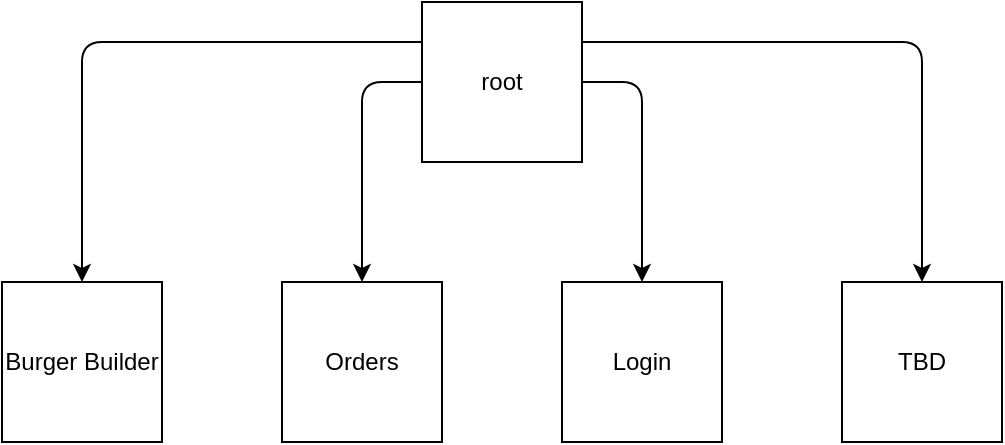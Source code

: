 <mxfile version="13.1.3">
    <diagram id="6hGFLwfOUW9BJ-s0fimq" name="Page-1">
        <mxGraphModel dx="1076" dy="648" grid="1" gridSize="10" guides="1" tooltips="1" connect="1" arrows="1" fold="1" page="1" pageScale="1" pageWidth="827" pageHeight="1169" math="0" shadow="0">
            <root>
                <mxCell id="0"/>
                <mxCell id="1" parent="0"/>
                <mxCell id="2" value="root" style="whiteSpace=wrap;html=1;aspect=fixed;" vertex="1" parent="1">
                    <mxGeometry x="360" y="60" width="80" height="80" as="geometry"/>
                </mxCell>
                <mxCell id="5" value="TBD" style="whiteSpace=wrap;html=1;aspect=fixed;" vertex="1" parent="1">
                    <mxGeometry x="570" y="200" width="80" height="80" as="geometry"/>
                </mxCell>
                <mxCell id="6" value="Login" style="whiteSpace=wrap;html=1;aspect=fixed;" vertex="1" parent="1">
                    <mxGeometry x="430" y="200" width="80" height="80" as="geometry"/>
                </mxCell>
                <mxCell id="7" value="Orders" style="whiteSpace=wrap;html=1;aspect=fixed;" vertex="1" parent="1">
                    <mxGeometry x="290" y="200" width="80" height="80" as="geometry"/>
                </mxCell>
                <mxCell id="8" value="Burger Builder" style="whiteSpace=wrap;html=1;aspect=fixed;" vertex="1" parent="1">
                    <mxGeometry x="150" y="200" width="80" height="80" as="geometry"/>
                </mxCell>
                <mxCell id="9" value="" style="edgeStyle=elbowEdgeStyle;elbow=horizontal;endArrow=classic;html=1;exitX=0;exitY=0.25;exitDx=0;exitDy=0;entryX=0.5;entryY=0;entryDx=0;entryDy=0;" edge="1" parent="1" source="2" target="8">
                    <mxGeometry width="50" height="50" relative="1" as="geometry">
                        <mxPoint x="360" y="120" as="sourcePoint"/>
                        <mxPoint x="310" y="170" as="targetPoint"/>
                        <Array as="points">
                            <mxPoint x="190" y="140"/>
                        </Array>
                    </mxGeometry>
                </mxCell>
                <mxCell id="10" value="" style="edgeStyle=elbowEdgeStyle;elbow=horizontal;endArrow=classic;html=1;exitX=1;exitY=0.25;exitDx=0;exitDy=0;entryX=0.5;entryY=0;entryDx=0;entryDy=0;" edge="1" parent="1" source="2" target="5">
                    <mxGeometry width="50" height="50" relative="1" as="geometry">
                        <mxPoint x="370" y="130" as="sourcePoint"/>
                        <mxPoint x="200" y="210" as="targetPoint"/>
                        <Array as="points">
                            <mxPoint x="610" y="150"/>
                        </Array>
                    </mxGeometry>
                </mxCell>
                <mxCell id="12" value="" style="edgeStyle=elbowEdgeStyle;elbow=horizontal;endArrow=classic;html=1;exitX=1;exitY=0.5;exitDx=0;exitDy=0;entryX=0.5;entryY=0;entryDx=0;entryDy=0;" edge="1" parent="1" source="2" target="6">
                    <mxGeometry width="50" height="50" relative="1" as="geometry">
                        <mxPoint x="500" y="140" as="sourcePoint"/>
                        <mxPoint x="470" y="190" as="targetPoint"/>
                        <Array as="points">
                            <mxPoint x="470" y="160"/>
                        </Array>
                    </mxGeometry>
                </mxCell>
                <mxCell id="13" value="" style="edgeStyle=elbowEdgeStyle;elbow=horizontal;endArrow=classic;html=1;exitX=0;exitY=0.5;exitDx=0;exitDy=0;entryX=0.5;entryY=0;entryDx=0;entryDy=0;" edge="1" parent="1" source="2" target="7">
                    <mxGeometry width="50" height="50" relative="1" as="geometry">
                        <mxPoint x="400" y="160" as="sourcePoint"/>
                        <mxPoint x="230" y="240" as="targetPoint"/>
                        <Array as="points">
                            <mxPoint x="330" y="160"/>
                        </Array>
                    </mxGeometry>
                </mxCell>
            </root>
        </mxGraphModel>
    </diagram>
</mxfile>